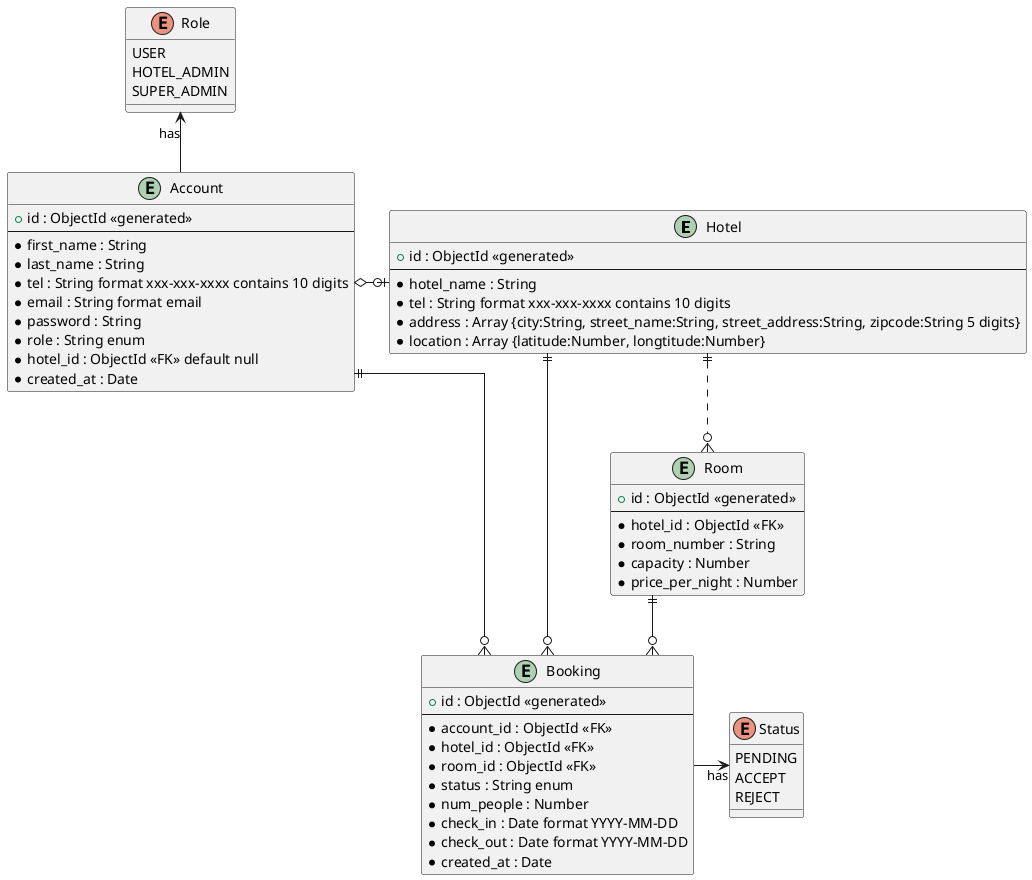@startuml HotelBookingClassDiagram

skinparam Linetype ortho



entity "Hotel" as hotel {
    + id : ObjectId <<generated>>
    --
    * hotel_name : String
    * tel : String format xxx-xxx-xxxx contains 10 digits
    * address : Array {city:String, street_name:String, street_address:String, zipcode:String 5 digits}
    * location : Array {latitude:Number, longtitude:Number}
}
entity "Room" as room {
    + id : ObjectId <<generated>>
    --
    * hotel_id : ObjectId <<FK>>
    * room_number : String
    * capacity : Number
    * price_per_night : Number
}

entity "Account" as account{
    + id : ObjectId <<generated>>
    --
    * first_name : String
    * last_name : String
    * tel : String format xxx-xxx-xxxx contains 10 digits
    * email : String format email
    * password : String 
    * role : String enum
    * hotel_id : ObjectId <<FK>> default null
    * created_at : Date
}

enum "Role" as role{
    USER
    HOTEL_ADMIN
    SUPER_ADMIN
}

enum "Status" as status{
    PENDING
    ACCEPT
    REJECT
}

entity "Booking" as booking{
    + id : ObjectId <<generated>>
    --
    * account_id : ObjectId <<FK>>
    * hotel_id : ObjectId <<FK>>
    * room_id : ObjectId <<FK>>
    * status : String enum
    * num_people : Number
    * check_in : Date format YYYY-MM-DD
    * check_out : Date format YYYY-MM-DD
    * created_at : Date
}

' Relationships with Crow's Foot Notation
hotel ||..o{room
account o-o|hotel
account ||-o{booking
account -up-> role : has
hotel ||--o{booking
room ||--o{booking

booking -right->status : has

@enduml